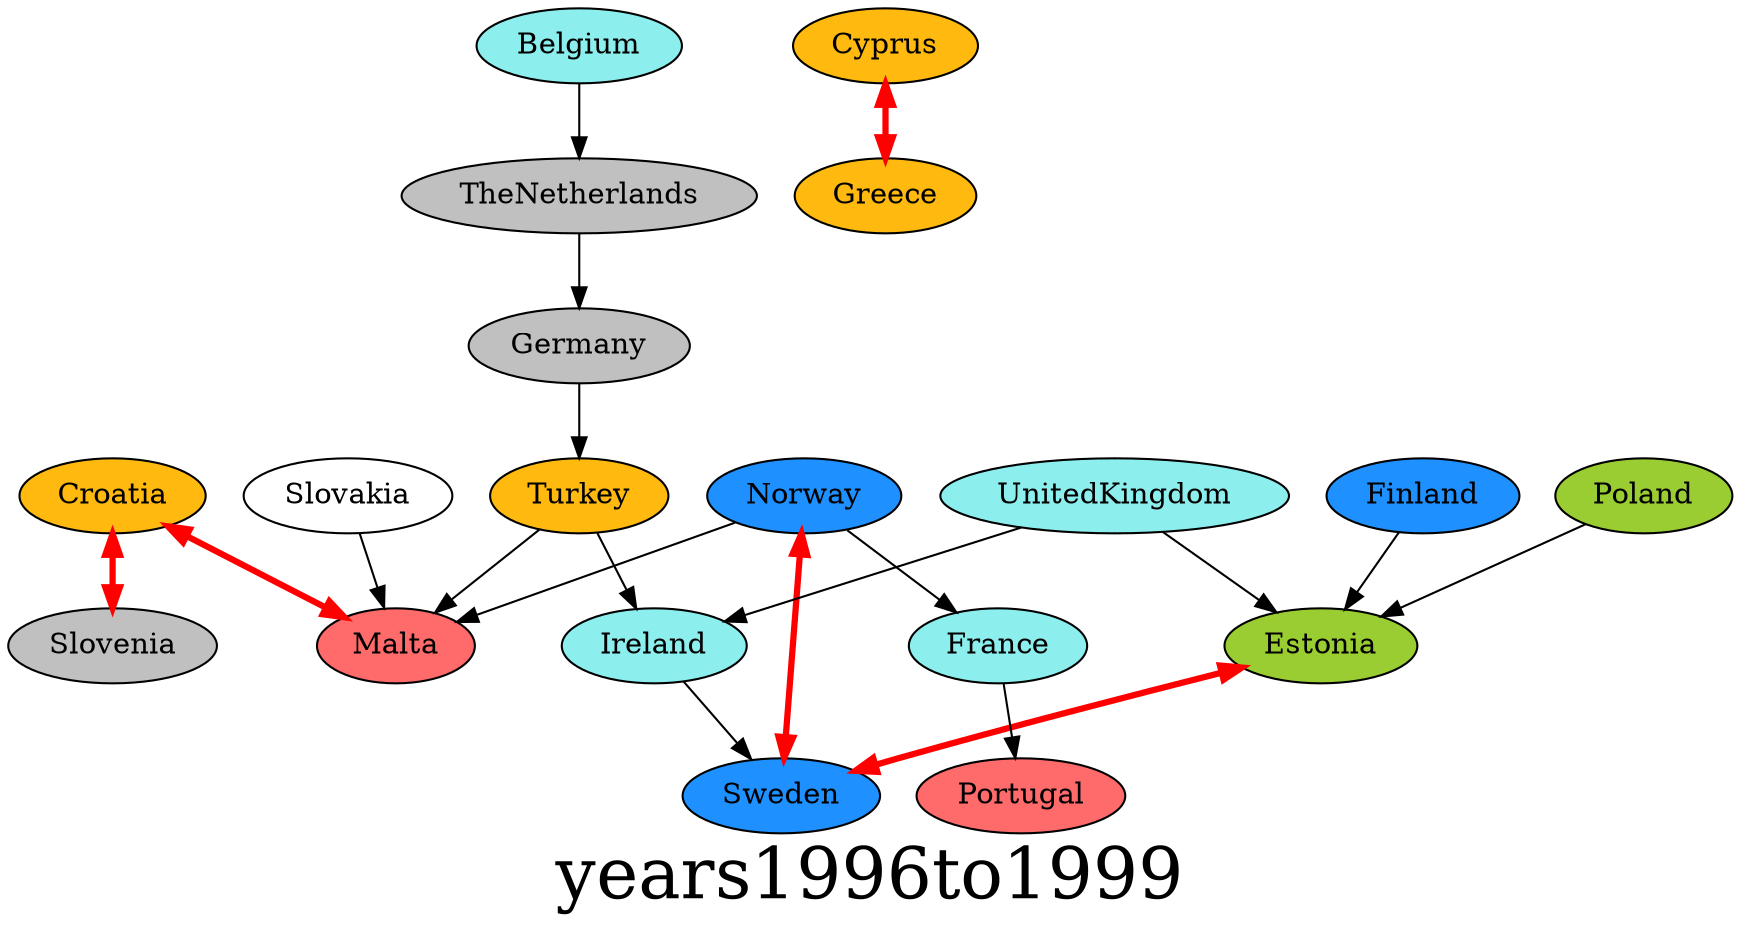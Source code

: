 digraph{ graph [label=years1996to1999, fontsize=34]; Belgium [style=filled,fillcolor=darkslategray2]; TheNetherlands [style=filled,fillcolor=gray]; Croatia [style=filled,fillcolor=darkgoldenrod1]; Malta [style=filled,fillcolor=indianred1]; Croatia [style=filled,fillcolor=darkgoldenrod1]; Slovenia [style=filled,fillcolor=gray]; Cyprus [style=filled,fillcolor=darkgoldenrod1]; Greece [style=filled,fillcolor=darkgoldenrod1]; Estonia [style=filled,fillcolor=olivedrab3]; Sweden [style=filled,fillcolor=dodgerblue]; Finland [style=filled,fillcolor=dodgerblue]; Estonia [style=filled,fillcolor=olivedrab3]; France [style=filled,fillcolor=darkslategray2]; Portugal [style=filled,fillcolor=indianred1]; Germany [style=filled,fillcolor=gray]; Turkey [style=filled,fillcolor=darkgoldenrod1]; Greece [style=filled,fillcolor=darkgoldenrod1]; Cyprus [style=filled,fillcolor=darkgoldenrod1]; Ireland [style=filled,fillcolor=darkslategray2]; Sweden [style=filled,fillcolor=dodgerblue]; Malta [style=filled,fillcolor=indianred1]; Croatia [style=filled,fillcolor=darkgoldenrod1]; Norway [style=filled,fillcolor=dodgerblue]; France [style=filled,fillcolor=darkslategray2]; Norway [style=filled,fillcolor=dodgerblue]; Malta [style=filled,fillcolor=indianred1]; Norway [style=filled,fillcolor=dodgerblue]; Sweden [style=filled,fillcolor=dodgerblue]; Poland [style=filled,fillcolor=olivedrab3]; Estonia [style=filled,fillcolor=olivedrab3]; Malta [style=filled,fillcolor=indianred1]; Slovenia [style=filled,fillcolor=gray]; Croatia [style=filled,fillcolor=darkgoldenrod1]; Sweden [style=filled,fillcolor=dodgerblue]; Estonia [style=filled,fillcolor=olivedrab3]; Sweden [style=filled,fillcolor=dodgerblue]; Norway [style=filled,fillcolor=dodgerblue]; TheNetherlands [style=filled,fillcolor=gray]; Germany [style=filled,fillcolor=gray]; Turkey [style=filled,fillcolor=darkgoldenrod1]; Ireland [style=filled,fillcolor=darkslategray2]; Turkey [style=filled,fillcolor=darkgoldenrod1]; Malta [style=filled,fillcolor=indianred1]; UnitedKingdom [style=filled,fillcolor=darkslategray2]; Estonia [style=filled,fillcolor=olivedrab3]; UnitedKingdom [style=filled,fillcolor=darkslategray2]; Ireland [style=filled,fillcolor=darkslategray2]; Croatia->Malta [dir=both color=red penwidth=3];Croatia->Slovenia [dir=both color=red penwidth=3];Cyprus->Greece [dir=both color=red penwidth=3];Estonia->Sweden [dir=both color=red penwidth=3];Norway->Sweden [dir=both color=red penwidth=3];Belgium->TheNetherlands;Finland->Estonia;France->Portugal;Germany->Turkey;Ireland->Sweden;Norway->France;Norway->Malta;Poland->Estonia;Slovakia->Malta;TheNetherlands->Germany;Turkey->Ireland;Turkey->Malta;UnitedKingdom->Estonia;UnitedKingdom->Ireland;}
